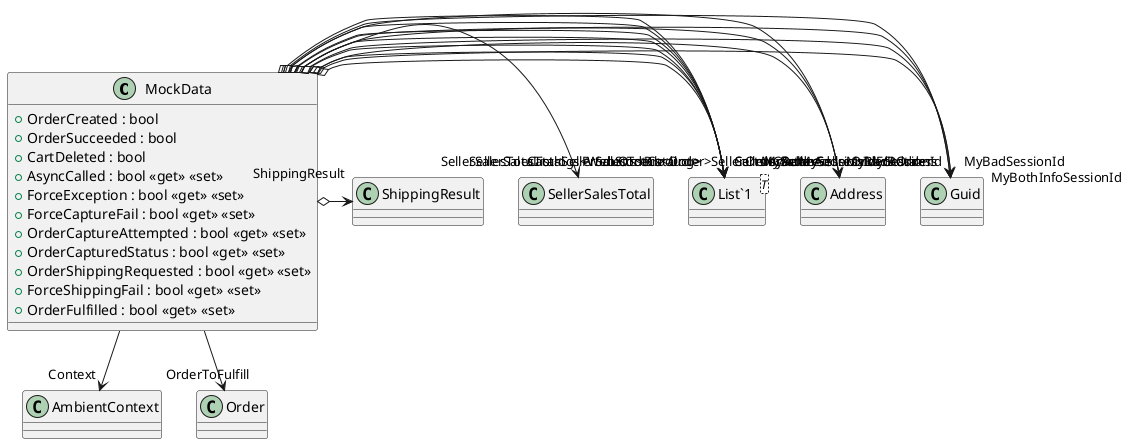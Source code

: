 @startuml
class MockData {
    + OrderCreated : bool
    + OrderSucceeded : bool
    + CartDeleted : bool
    + AsyncCalled : bool <<get>> <<set>>
    + ForceException : bool <<get>> <<set>>
    + ForceCaptureFail : bool <<get>> <<set>>
    + OrderCaptureAttempted : bool <<get>> <<set>>
    + OrderCapturedStatus : bool <<get>> <<set>>
    + OrderShippingRequested : bool <<get>> <<set>>
    + ForceShippingFail : bool <<get>> <<set>>
    + OrderFulfilled : bool <<get>> <<set>>
}
class "List`1"<T> {
}
MockData o-> "MySessionId" Guid
MockData o-> "MyBadSessionId" Guid
MockData o-> "MyBothInfoSessionId" Guid
MockData o-> "MySessionIdForOrder" Guid
MockData o-> "MyAddress" Address
MockData o-> "MySameAddress" Address
MockData o-> "MyBadAddress" Address
MockData --> "Context" AmbientContext
MockData --> "OrderToFulfill" Order
MockData o-> "Catalogs<WebStoreCatalog>" "List`1"
MockData o-> "Products<Product>" "List`1"
MockData o-> "Carts<Cart>" "List`1"
MockData o-> "Orders<Order>" "List`1"
MockData o-> "Sellers<Seller>" "List`1"
MockData o-> "SellerSalesTotal" SellerSalesTotal
MockData o-> "SellerSalesTotaList<SellerSalesTotal>" "List`1"
MockData o-> "SellerOrderData<SellerOrderData>" "List`1"
MockData o-> "ShippingResult" ShippingResult
@enduml
